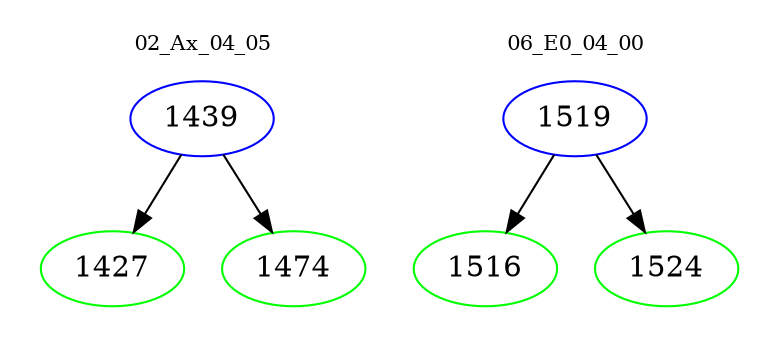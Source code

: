 digraph{
subgraph cluster_0 {
color = white
label = "02_Ax_04_05";
fontsize=10;
T0_1439 [label="1439", color="blue"]
T0_1439 -> T0_1427 [color="black"]
T0_1427 [label="1427", color="green"]
T0_1439 -> T0_1474 [color="black"]
T0_1474 [label="1474", color="green"]
}
subgraph cluster_1 {
color = white
label = "06_E0_04_00";
fontsize=10;
T1_1519 [label="1519", color="blue"]
T1_1519 -> T1_1516 [color="black"]
T1_1516 [label="1516", color="green"]
T1_1519 -> T1_1524 [color="black"]
T1_1524 [label="1524", color="green"]
}
}
